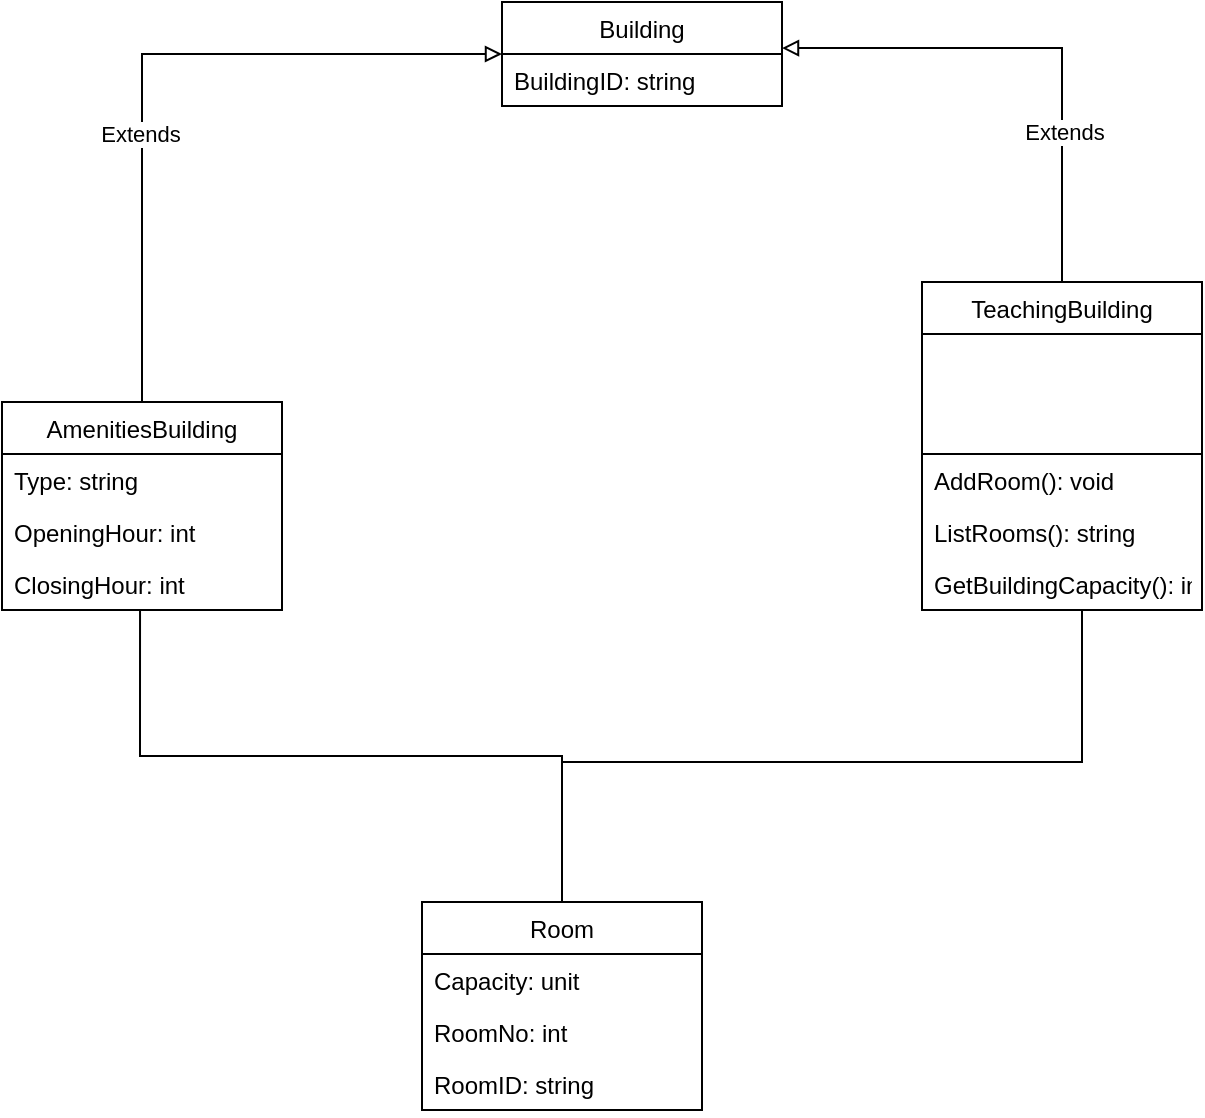 <mxfile version="14.6.11" type="device"><diagram id="odA7L7bs7Ly_mFdHA58H" name="Page-1"><mxGraphModel dx="1422" dy="762" grid="1" gridSize="10" guides="1" tooltips="1" connect="1" arrows="1" fold="1" page="1" pageScale="1" pageWidth="827" pageHeight="1169" math="0" shadow="0"><root><mxCell id="0"/><mxCell id="1" parent="0"/><mxCell id="LnkZGFuaX1_WgWNNblht-21" style="edgeStyle=orthogonalEdgeStyle;rounded=0;orthogonalLoop=1;jettySize=auto;html=1;exitX=0.5;exitY=0;exitDx=0;exitDy=0;endArrow=none;endFill=0;entryX=0.493;entryY=1;entryDx=0;entryDy=0;entryPerimeter=0;" edge="1" parent="1" source="LnkZGFuaX1_WgWNNblht-1" target="LnkZGFuaX1_WgWNNblht-12"><mxGeometry relative="1" as="geometry"><mxPoint x="200" y="450" as="targetPoint"/></mxGeometry></mxCell><mxCell id="LnkZGFuaX1_WgWNNblht-22" style="edgeStyle=orthogonalEdgeStyle;rounded=0;orthogonalLoop=1;jettySize=auto;html=1;endArrow=none;endFill=0;" edge="1" parent="1" source="LnkZGFuaX1_WgWNNblht-1" target="LnkZGFuaX1_WgWNNblht-16"><mxGeometry relative="1" as="geometry"><Array as="points"><mxPoint x="410" y="520"/><mxPoint x="670" y="520"/></Array></mxGeometry></mxCell><mxCell id="LnkZGFuaX1_WgWNNblht-1" value="Room" style="swimlane;fontStyle=0;childLayout=stackLayout;horizontal=1;startSize=26;fillColor=none;horizontalStack=0;resizeParent=1;resizeParentMax=0;resizeLast=0;collapsible=1;marginBottom=0;" vertex="1" parent="1"><mxGeometry x="340" y="590" width="140" height="104" as="geometry"/></mxCell><mxCell id="LnkZGFuaX1_WgWNNblht-2" value="Capacity: unit" style="text;strokeColor=none;fillColor=none;align=left;verticalAlign=top;spacingLeft=4;spacingRight=4;overflow=hidden;rotatable=0;points=[[0,0.5],[1,0.5]];portConstraint=eastwest;" vertex="1" parent="LnkZGFuaX1_WgWNNblht-1"><mxGeometry y="26" width="140" height="26" as="geometry"/></mxCell><mxCell id="LnkZGFuaX1_WgWNNblht-3" value="RoomNo: int" style="text;strokeColor=none;fillColor=none;align=left;verticalAlign=top;spacingLeft=4;spacingRight=4;overflow=hidden;rotatable=0;points=[[0,0.5],[1,0.5]];portConstraint=eastwest;" vertex="1" parent="LnkZGFuaX1_WgWNNblht-1"><mxGeometry y="52" width="140" height="26" as="geometry"/></mxCell><mxCell id="LnkZGFuaX1_WgWNNblht-4" value="RoomID: string" style="text;strokeColor=none;fillColor=none;align=left;verticalAlign=top;spacingLeft=4;spacingRight=4;overflow=hidden;rotatable=0;points=[[0,0.5],[1,0.5]];portConstraint=eastwest;" vertex="1" parent="LnkZGFuaX1_WgWNNblht-1"><mxGeometry y="78" width="140" height="26" as="geometry"/></mxCell><mxCell id="LnkZGFuaX1_WgWNNblht-5" value="Building" style="swimlane;fontStyle=0;childLayout=stackLayout;horizontal=1;startSize=26;fillColor=none;horizontalStack=0;resizeParent=1;resizeParentMax=0;resizeLast=0;collapsible=1;marginBottom=0;" vertex="1" parent="1"><mxGeometry x="380" y="140" width="140" height="52" as="geometry"/></mxCell><mxCell id="LnkZGFuaX1_WgWNNblht-6" value="BuildingID: string" style="text;strokeColor=none;fillColor=none;align=left;verticalAlign=top;spacingLeft=4;spacingRight=4;overflow=hidden;rotatable=0;points=[[0,0.5],[1,0.5]];portConstraint=eastwest;" vertex="1" parent="LnkZGFuaX1_WgWNNblht-5"><mxGeometry y="26" width="140" height="26" as="geometry"/></mxCell><mxCell id="LnkZGFuaX1_WgWNNblht-19" style="edgeStyle=orthogonalEdgeStyle;rounded=0;orthogonalLoop=1;jettySize=auto;html=1;exitX=0.5;exitY=0;exitDx=0;exitDy=0;entryX=0;entryY=0.5;entryDx=0;entryDy=0;endArrow=block;endFill=0;" edge="1" parent="1" source="LnkZGFuaX1_WgWNNblht-9" target="LnkZGFuaX1_WgWNNblht-5"><mxGeometry relative="1" as="geometry"/></mxCell><mxCell id="LnkZGFuaX1_WgWNNblht-23" value="Extends" style="edgeLabel;html=1;align=center;verticalAlign=middle;resizable=0;points=[];" vertex="1" connectable="0" parent="LnkZGFuaX1_WgWNNblht-19"><mxGeometry x="-0.243" y="1" relative="1" as="geometry"><mxPoint as="offset"/></mxGeometry></mxCell><mxCell id="LnkZGFuaX1_WgWNNblht-9" value="AmenitiesBuilding" style="swimlane;fontStyle=0;childLayout=stackLayout;horizontal=1;startSize=26;fillColor=none;horizontalStack=0;resizeParent=1;resizeParentMax=0;resizeLast=0;collapsible=1;marginBottom=0;" vertex="1" parent="1"><mxGeometry x="130" y="340" width="140" height="104" as="geometry"/></mxCell><mxCell id="LnkZGFuaX1_WgWNNblht-10" value="Type: string" style="text;strokeColor=none;fillColor=none;align=left;verticalAlign=top;spacingLeft=4;spacingRight=4;overflow=hidden;rotatable=0;points=[[0,0.5],[1,0.5]];portConstraint=eastwest;" vertex="1" parent="LnkZGFuaX1_WgWNNblht-9"><mxGeometry y="26" width="140" height="26" as="geometry"/></mxCell><mxCell id="LnkZGFuaX1_WgWNNblht-11" value="OpeningHour: int" style="text;strokeColor=none;fillColor=none;align=left;verticalAlign=top;spacingLeft=4;spacingRight=4;overflow=hidden;rotatable=0;points=[[0,0.5],[1,0.5]];portConstraint=eastwest;" vertex="1" parent="LnkZGFuaX1_WgWNNblht-9"><mxGeometry y="52" width="140" height="26" as="geometry"/></mxCell><mxCell id="LnkZGFuaX1_WgWNNblht-12" value="ClosingHour: int" style="text;strokeColor=none;fillColor=none;align=left;verticalAlign=top;spacingLeft=4;spacingRight=4;overflow=hidden;rotatable=0;points=[[0,0.5],[1,0.5]];portConstraint=eastwest;" vertex="1" parent="LnkZGFuaX1_WgWNNblht-9"><mxGeometry y="78" width="140" height="26" as="geometry"/></mxCell><mxCell id="LnkZGFuaX1_WgWNNblht-20" style="edgeStyle=orthogonalEdgeStyle;rounded=0;orthogonalLoop=1;jettySize=auto;html=1;entryX=1;entryY=-0.115;entryDx=0;entryDy=0;entryPerimeter=0;endArrow=block;endFill=0;" edge="1" parent="1" source="LnkZGFuaX1_WgWNNblht-13" target="LnkZGFuaX1_WgWNNblht-6"><mxGeometry relative="1" as="geometry"/></mxCell><mxCell id="LnkZGFuaX1_WgWNNblht-24" value="Extends" style="edgeLabel;html=1;align=center;verticalAlign=middle;resizable=0;points=[];" vertex="1" connectable="0" parent="LnkZGFuaX1_WgWNNblht-20"><mxGeometry x="-0.415" y="-1" relative="1" as="geometry"><mxPoint as="offset"/></mxGeometry></mxCell><mxCell id="LnkZGFuaX1_WgWNNblht-13" value="TeachingBuilding" style="swimlane;fontStyle=0;childLayout=stackLayout;horizontal=1;startSize=26;fillColor=none;horizontalStack=0;resizeParent=1;resizeParentMax=0;resizeLast=0;collapsible=1;marginBottom=0;" vertex="1" parent="1"><mxGeometry x="590" y="280" width="140" height="164" as="geometry"/></mxCell><mxCell id="LnkZGFuaX1_WgWNNblht-17" value="" style="rounded=0;whiteSpace=wrap;html=1;" vertex="1" parent="LnkZGFuaX1_WgWNNblht-13"><mxGeometry y="26" width="140" height="60" as="geometry"/></mxCell><mxCell id="LnkZGFuaX1_WgWNNblht-14" value="AddRoom(): void" style="text;strokeColor=none;fillColor=none;align=left;verticalAlign=top;spacingLeft=4;spacingRight=4;overflow=hidden;rotatable=0;points=[[0,0.5],[1,0.5]];portConstraint=eastwest;" vertex="1" parent="LnkZGFuaX1_WgWNNblht-13"><mxGeometry y="86" width="140" height="26" as="geometry"/></mxCell><mxCell id="LnkZGFuaX1_WgWNNblht-15" value="ListRooms(): string" style="text;strokeColor=none;fillColor=none;align=left;verticalAlign=top;spacingLeft=4;spacingRight=4;overflow=hidden;rotatable=0;points=[[0,0.5],[1,0.5]];portConstraint=eastwest;" vertex="1" parent="LnkZGFuaX1_WgWNNblht-13"><mxGeometry y="112" width="140" height="26" as="geometry"/></mxCell><mxCell id="LnkZGFuaX1_WgWNNblht-16" value="GetBuildingCapacity(): int" style="text;strokeColor=none;fillColor=none;align=left;verticalAlign=top;spacingLeft=4;spacingRight=4;overflow=hidden;rotatable=0;points=[[0,0.5],[1,0.5]];portConstraint=eastwest;" vertex="1" parent="LnkZGFuaX1_WgWNNblht-13"><mxGeometry y="138" width="140" height="26" as="geometry"/></mxCell></root></mxGraphModel></diagram></mxfile>